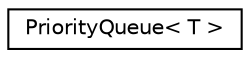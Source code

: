 digraph "Graphical Class Hierarchy"
{
  edge [fontname="Helvetica",fontsize="10",labelfontname="Helvetica",labelfontsize="10"];
  node [fontname="Helvetica",fontsize="10",shape=record];
  rankdir="LR";
  Node0 [label="PriorityQueue\< T \>",height=0.2,width=0.4,color="black", fillcolor="white", style="filled",URL="$classPriorityQueue.html",tooltip="Thread safe priority queue. "];
}
